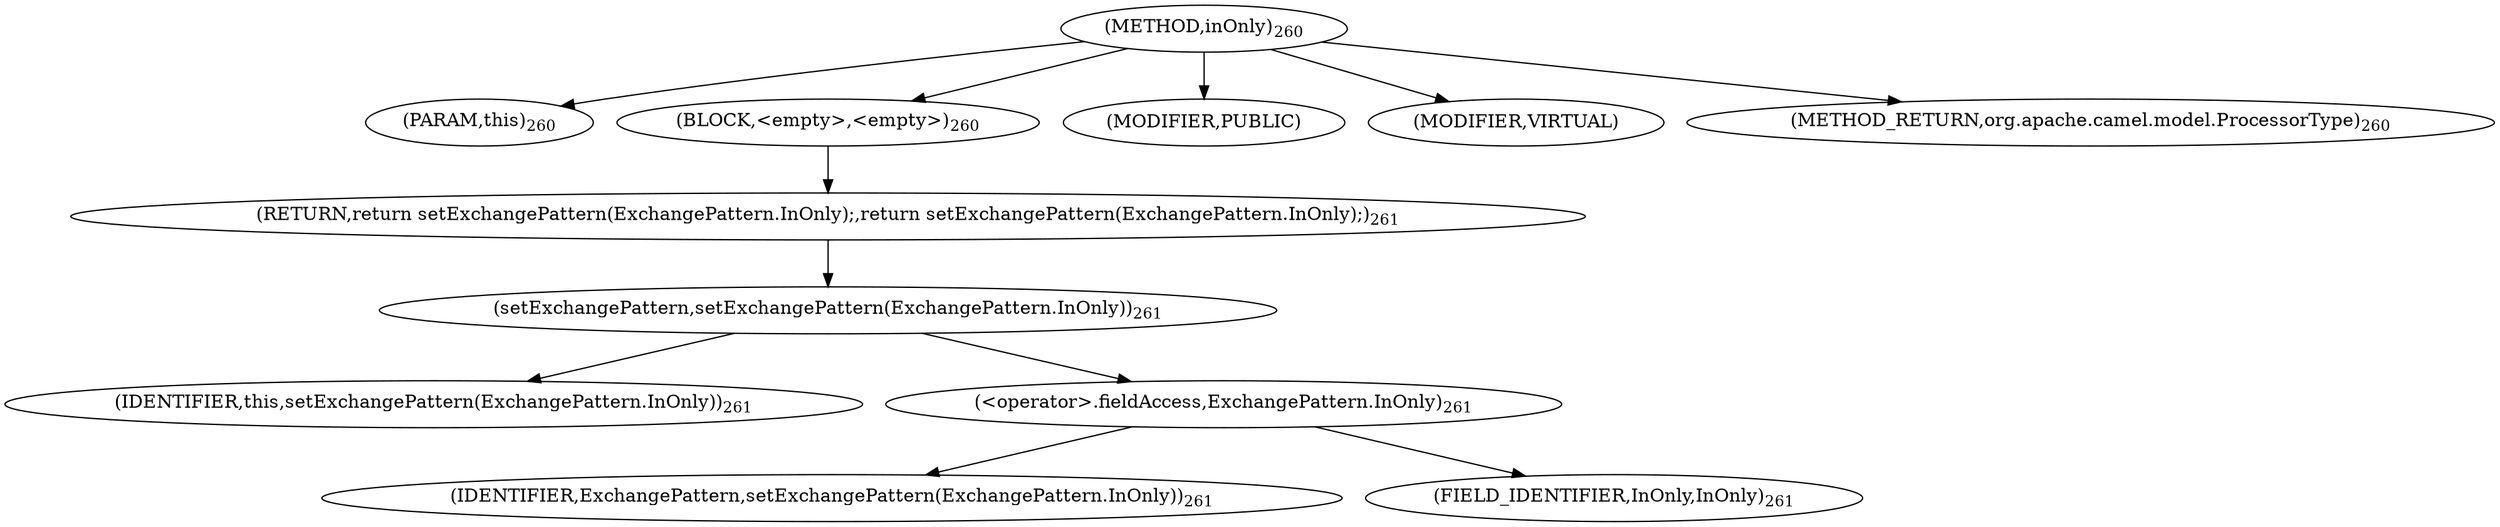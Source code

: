 digraph "inOnly" {  
"1080" [label = <(METHOD,inOnly)<SUB>260</SUB>> ]
"47" [label = <(PARAM,this)<SUB>260</SUB>> ]
"1081" [label = <(BLOCK,&lt;empty&gt;,&lt;empty&gt;)<SUB>260</SUB>> ]
"1082" [label = <(RETURN,return setExchangePattern(ExchangePattern.InOnly);,return setExchangePattern(ExchangePattern.InOnly);)<SUB>261</SUB>> ]
"1083" [label = <(setExchangePattern,setExchangePattern(ExchangePattern.InOnly))<SUB>261</SUB>> ]
"46" [label = <(IDENTIFIER,this,setExchangePattern(ExchangePattern.InOnly))<SUB>261</SUB>> ]
"1084" [label = <(&lt;operator&gt;.fieldAccess,ExchangePattern.InOnly)<SUB>261</SUB>> ]
"1085" [label = <(IDENTIFIER,ExchangePattern,setExchangePattern(ExchangePattern.InOnly))<SUB>261</SUB>> ]
"1086" [label = <(FIELD_IDENTIFIER,InOnly,InOnly)<SUB>261</SUB>> ]
"1087" [label = <(MODIFIER,PUBLIC)> ]
"1088" [label = <(MODIFIER,VIRTUAL)> ]
"1089" [label = <(METHOD_RETURN,org.apache.camel.model.ProcessorType)<SUB>260</SUB>> ]
  "1080" -> "47" 
  "1080" -> "1081" 
  "1080" -> "1087" 
  "1080" -> "1088" 
  "1080" -> "1089" 
  "1081" -> "1082" 
  "1082" -> "1083" 
  "1083" -> "46" 
  "1083" -> "1084" 
  "1084" -> "1085" 
  "1084" -> "1086" 
}

